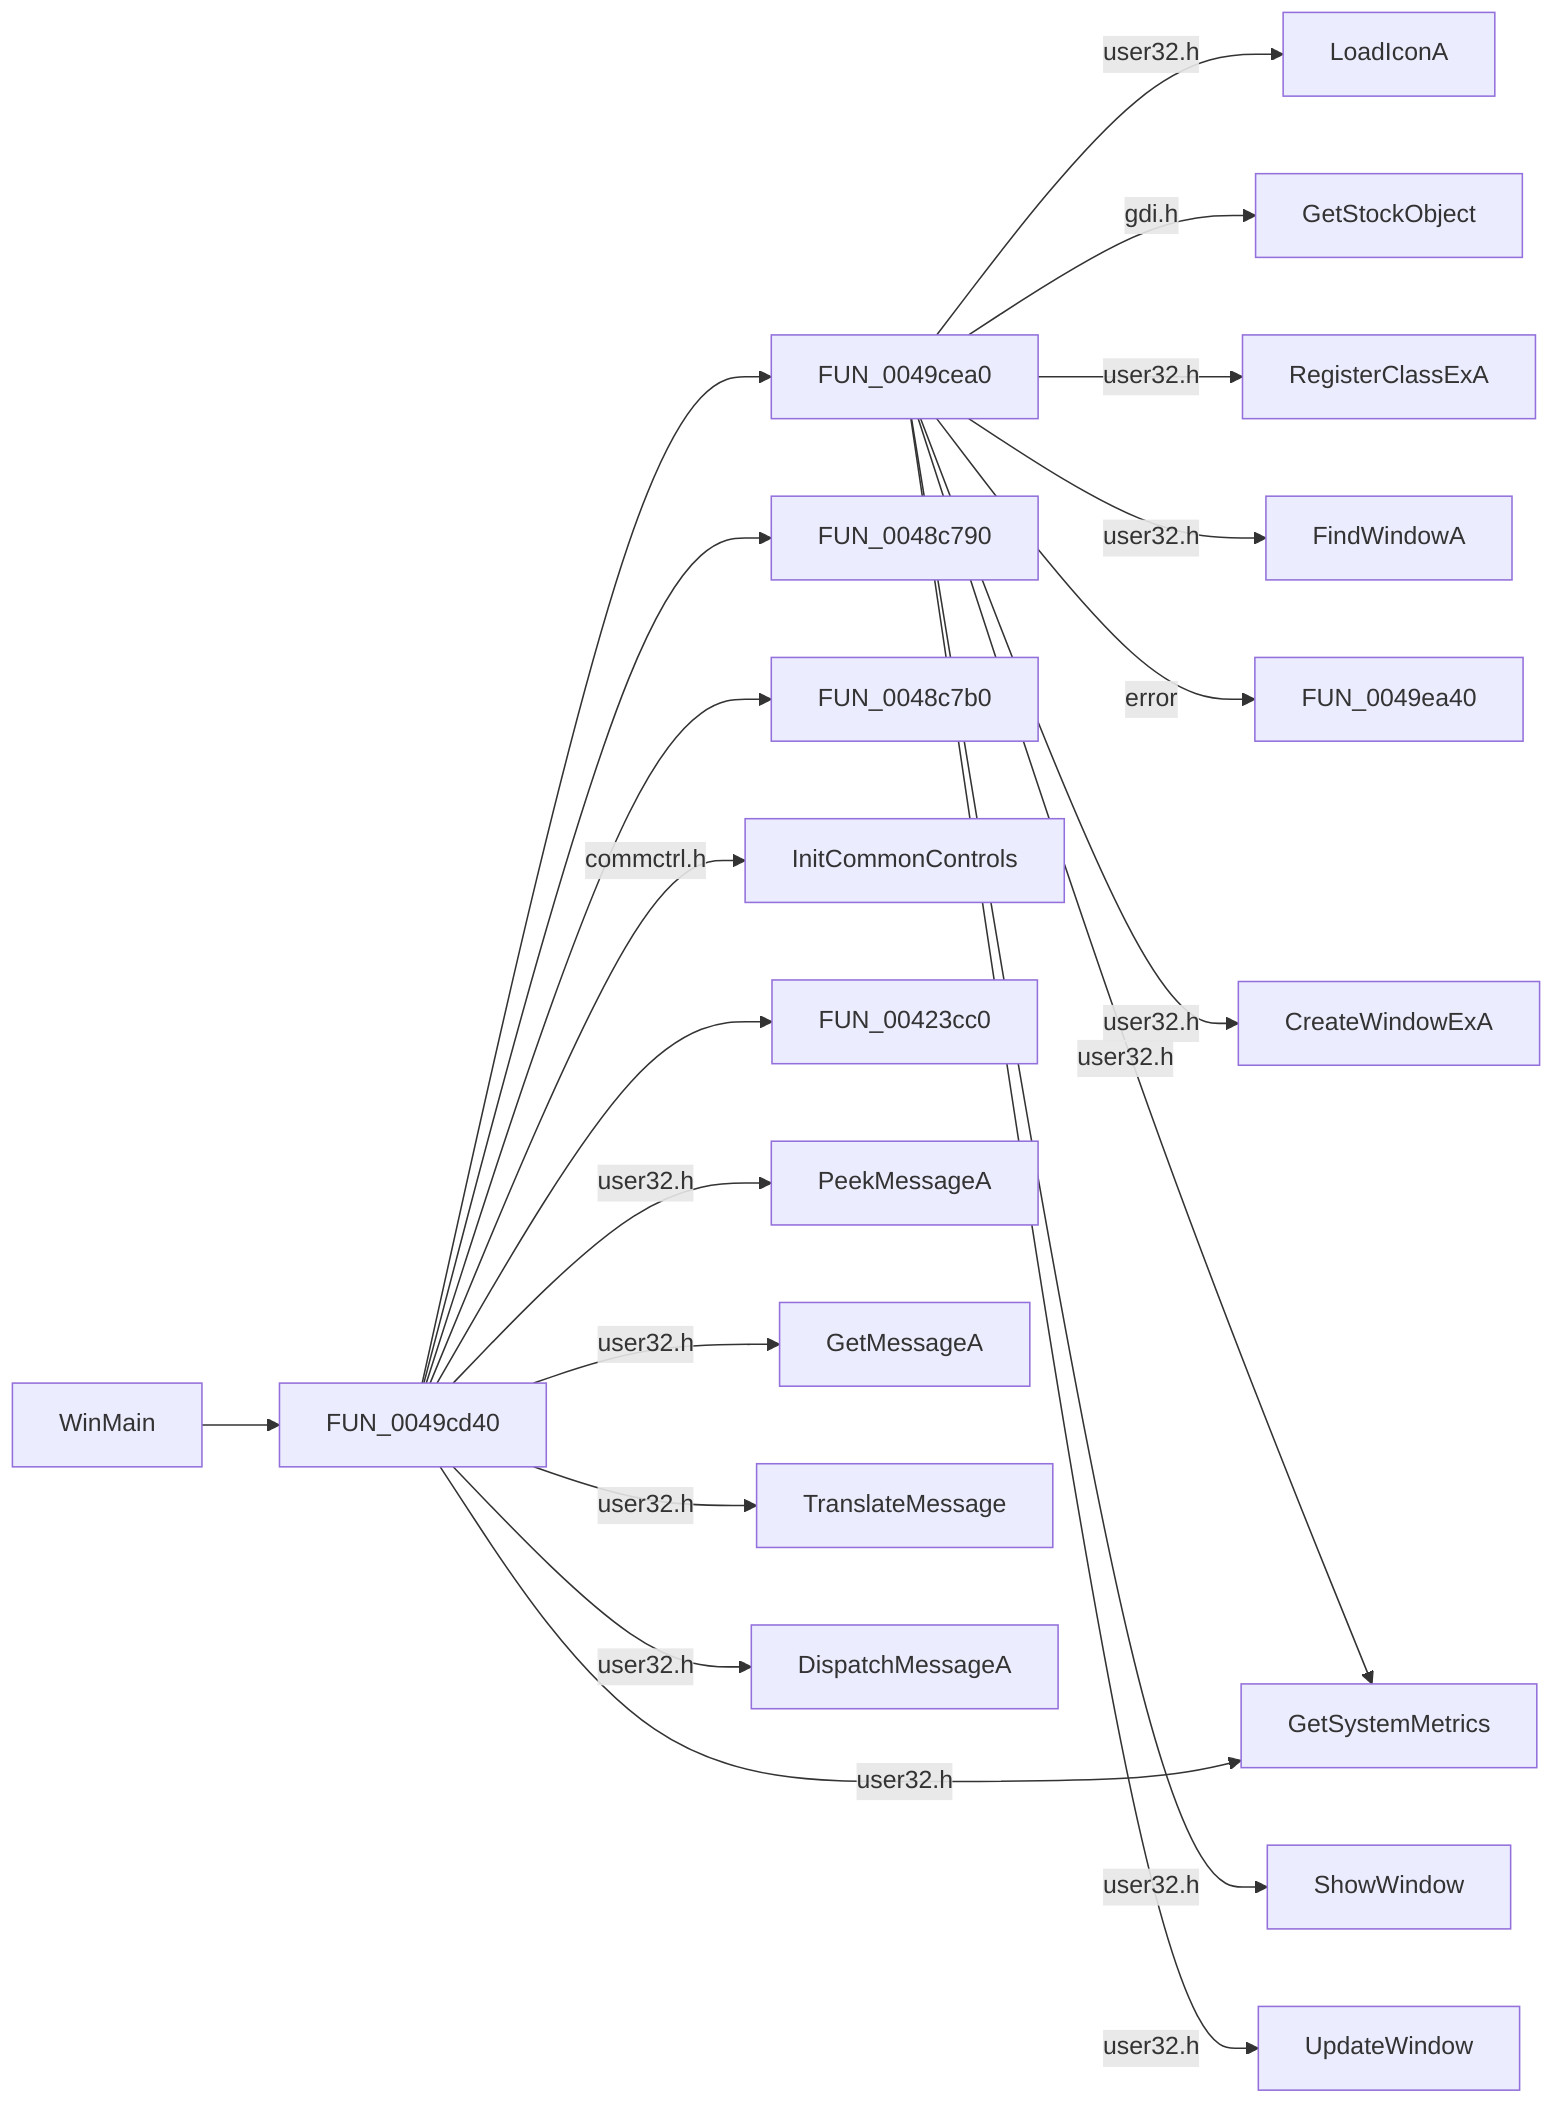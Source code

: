 flowchart LR
  WinMain --> FUN_0049cd40
  FUN_0049cd40 --> FUN_0049cea0
  FUN_0049cd40 --> FUN_0048c790
  FUN_0049cd40 --> FUN_0048c7b0
  FUN_0049cd40 -- commctrl.h --> InitCommonControls
  FUN_0049cd40 -- user32.h --> GetSystemMetrics
  FUN_0049cd40 --> FUN_00423cc0
  FUN_0049cd40 -- user32.h --> PeekMessageA
  FUN_0049cd40 -- user32.h --> GetMessageA
  FUN_0049cd40 -- user32.h --> TranslateMessage
  FUN_0049cd40 -- user32.h --> DispatchMessageA
  FUN_0049cea0 -- user32.h --> LoadIconA
  FUN_0049cea0 -- gdi.h --> GetStockObject
  FUN_0049cea0 -- user32.h --> RegisterClassExA
  FUN_0049cea0 -- user32.h --> FindWindowA
  FUN_0049cea0 -- error --> FUN_0049ea40
  FUN_0049cea0 -- user32.h --> GetSystemMetrics
  FUN_0049cea0 -- user32.h --> CreateWindowExA
  FUN_0049cea0 -- user32.h --> ShowWindow
  FUN_0049cea0 -- user32.h --> UpdateWindow